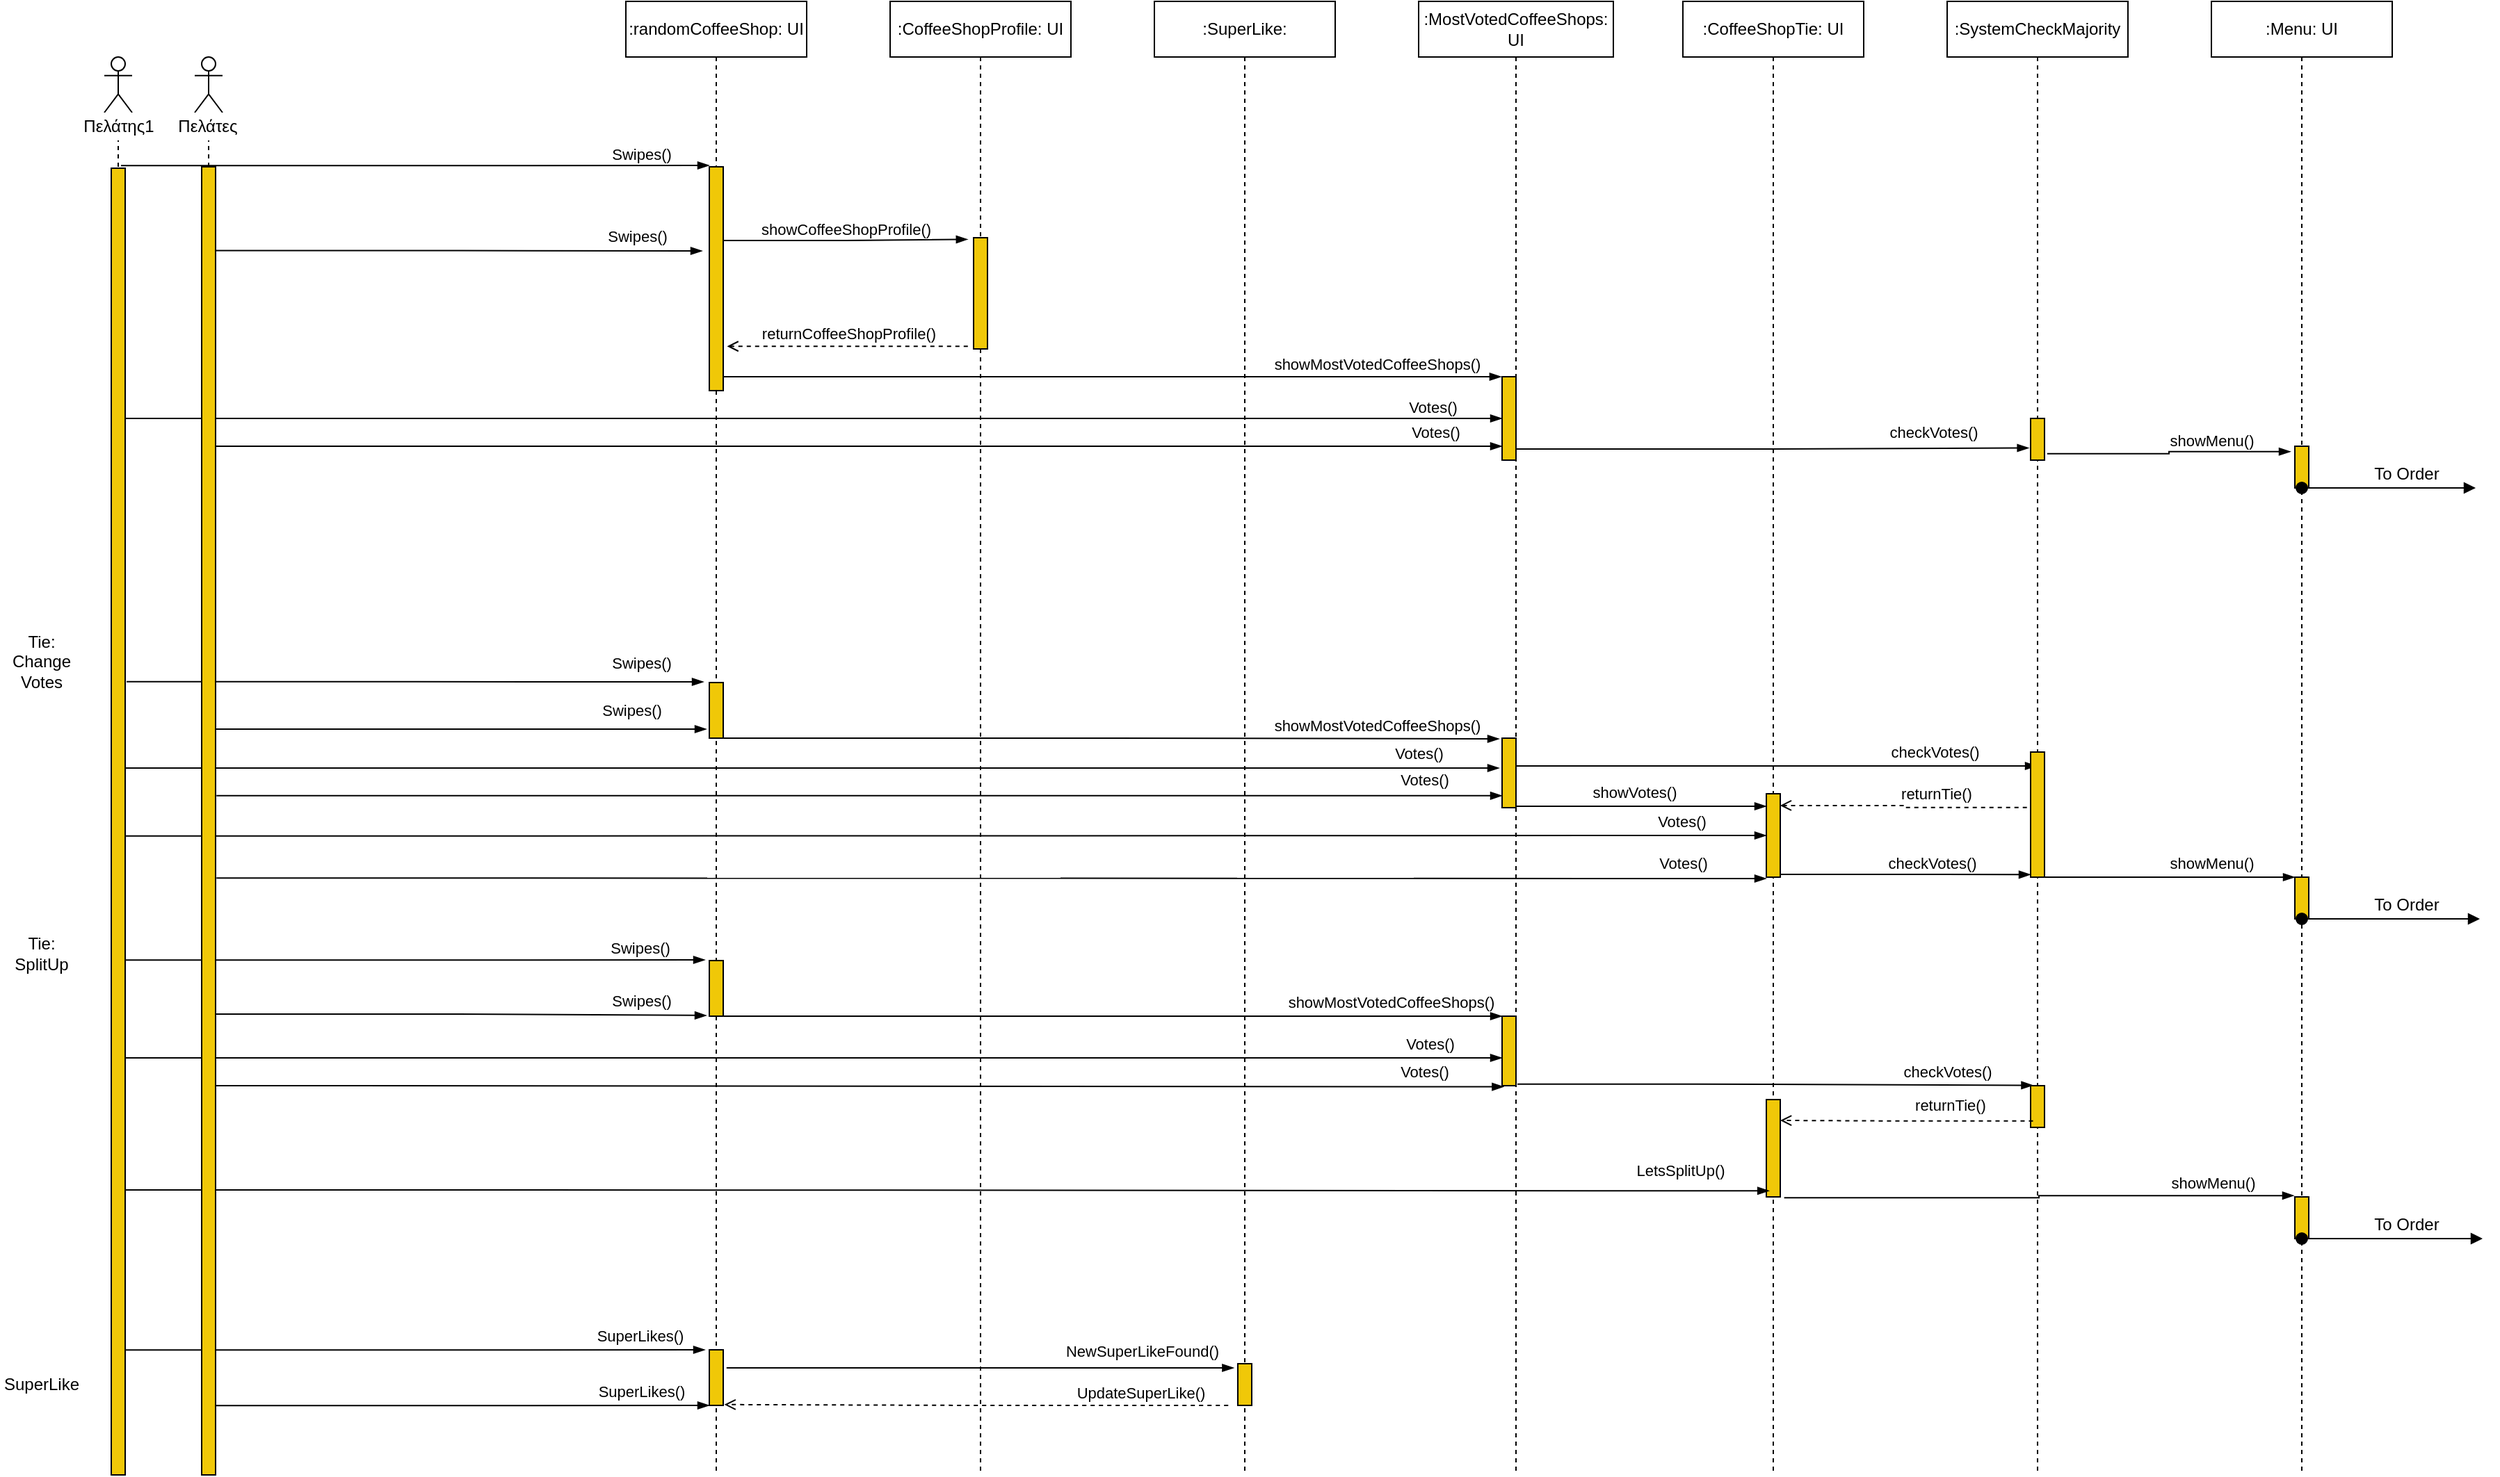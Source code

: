 <mxfile version="18.0.7" type="device"><diagram id="kgpKYQtTHZ0yAKxKKP6v" name="Page-1"><mxGraphModel dx="1730" dy="1003" grid="1" gridSize="10" guides="1" tooltips="1" connect="1" arrows="1" fold="1" page="1" pageScale="1" pageWidth="850" pageHeight="1100" math="0" shadow="0"><root><mxCell id="0"/><mxCell id="1" parent="0"/><mxCell id="6lnbLi-BZefnNeF9hboV-28" value="" style="edgeStyle=elbowEdgeStyle;fontSize=12;html=1;endArrow=blockThin;endFill=1;rounded=0;exitX=1;exitY=0.606;exitDx=0;exitDy=0;exitPerimeter=0;entryX=-0.3;entryY=-0.013;entryDx=0;entryDy=0;entryPerimeter=0;" parent="1" edge="1"><mxGeometry width="160" relative="1" as="geometry"><mxPoint x="110" y="990.16" as="sourcePoint"/><mxPoint x="527.0" y="990.0" as="targetPoint"/><Array as="points"/></mxGeometry></mxCell><mxCell id="6lnbLi-BZefnNeF9hboV-29" value="SuperLikes()" style="edgeLabel;html=1;align=center;verticalAlign=middle;resizable=0;points=[];" parent="6lnbLi-BZefnNeF9hboV-28" vertex="1" connectable="0"><mxGeometry relative="1" as="geometry"><mxPoint x="161" y="-10" as="offset"/></mxGeometry></mxCell><mxCell id="6lnbLi-BZefnNeF9hboV-7" value="" style="endArrow=blockThin;html=1;rounded=0;endFill=1;exitX=0.783;exitY=0.521;exitDx=0;exitDy=0;exitPerimeter=0;" parent="1" source="6lnbLi-BZefnNeF9hboV-1" target="zHAnFsclG3uKEAv8WOl_-53" edge="1"><mxGeometry width="50" height="50" relative="1" as="geometry"><mxPoint x="180" y="590" as="sourcePoint"/><mxPoint x="1080" y="590" as="targetPoint"/></mxGeometry></mxCell><mxCell id="zHAnFsclG3uKEAv8WOl_-54" value="" style="edgeStyle=elbowEdgeStyle;fontSize=12;html=1;endArrow=blockThin;endFill=1;rounded=0;exitX=1;exitY=0.459;exitDx=0;exitDy=0;exitPerimeter=0;entryX=-0.2;entryY=0.43;entryDx=0;entryDy=0;entryPerimeter=0;" parent="1" source="zHAnFsclG3uKEAv8WOl_-13" target="zHAnFsclG3uKEAv8WOl_-53" edge="1"><mxGeometry width="160" relative="1" as="geometry"><mxPoint x="350" y="570" as="sourcePoint"/><mxPoint x="1090" y="573" as="targetPoint"/><Array as="points"><mxPoint x="1070" y="570"/><mxPoint x="650" y="580"/><mxPoint x="670" y="570"/></Array></mxGeometry></mxCell><mxCell id="zHAnFsclG3uKEAv8WOl_-55" value="Votes()" style="edgeLabel;html=1;align=center;verticalAlign=middle;resizable=0;points=[];" parent="zHAnFsclG3uKEAv8WOl_-54" vertex="1" connectable="0"><mxGeometry relative="1" as="geometry"><mxPoint x="436" y="-11" as="offset"/></mxGeometry></mxCell><mxCell id="zHAnFsclG3uKEAv8WOl_-73" value="" style="edgeStyle=elbowEdgeStyle;fontSize=12;html=1;endArrow=blockThin;endFill=1;rounded=0;" parent="1" source="zHAnFsclG3uKEAv8WOl_-11" edge="1"><mxGeometry width="160" relative="1" as="geometry"><mxPoint x="120" y="780" as="sourcePoint"/><mxPoint x="1100" y="780" as="targetPoint"/><Array as="points"><mxPoint x="410" y="780"/><mxPoint x="430" y="770"/></Array></mxGeometry></mxCell><mxCell id="zHAnFsclG3uKEAv8WOl_-74" value="Votes()" style="edgeLabel;html=1;align=center;verticalAlign=middle;resizable=0;points=[];" parent="zHAnFsclG3uKEAv8WOl_-73" vertex="1" connectable="0"><mxGeometry relative="1" as="geometry"><mxPoint x="445" y="-10" as="offset"/></mxGeometry></mxCell><mxCell id="zHAnFsclG3uKEAv8WOl_-11" value="" style="shape=umlLifeline;participant=umlActor;perimeter=lifelinePerimeter;whiteSpace=wrap;html=1;container=1;collapsible=0;recursiveResize=0;verticalAlign=top;spacingTop=36;outlineConnect=0;strokeColor=default;shadow=0;fontFamily=Times New Roman;fillColor=none;" parent="1" vertex="1"><mxGeometry x="95" y="60" width="20" height="1000" as="geometry"/></mxCell><mxCell id="zHAnFsclG3uKEAv8WOl_-14" value=":randomCoffeeShop: UI" style="shape=umlLifeline;perimeter=lifelinePerimeter;whiteSpace=wrap;html=1;container=1;collapsible=0;recursiveResize=0;outlineConnect=0;strokeColor=default;fillColor=none;" parent="1" vertex="1"><mxGeometry x="470" y="20" width="130" height="1060" as="geometry"/></mxCell><mxCell id="zHAnFsclG3uKEAv8WOl_-15" value="" style="html=1;points=[];perimeter=orthogonalPerimeter;fillColor=#F0C808;" parent="zHAnFsclG3uKEAv8WOl_-14" vertex="1"><mxGeometry x="60" y="119" width="10" height="161" as="geometry"/></mxCell><mxCell id="zHAnFsclG3uKEAv8WOl_-17" value="" style="edgeStyle=elbowEdgeStyle;fontSize=12;html=1;endArrow=blockThin;endFill=1;rounded=0;exitX=0.7;exitY=-0.002;exitDx=0;exitDy=0;exitPerimeter=0;" parent="zHAnFsclG3uKEAv8WOl_-14" source="zHAnFsclG3uKEAv8WOl_-13" edge="1"><mxGeometry width="160" relative="1" as="geometry"><mxPoint x="-120" y="118" as="sourcePoint"/><mxPoint x="60" y="118" as="targetPoint"/><Array as="points"/></mxGeometry></mxCell><mxCell id="zHAnFsclG3uKEAv8WOl_-18" value="Swipes()" style="edgeLabel;html=1;align=center;verticalAlign=middle;resizable=0;points=[];" parent="zHAnFsclG3uKEAv8WOl_-17" vertex="1" connectable="0"><mxGeometry relative="1" as="geometry"><mxPoint x="162" y="-8" as="offset"/></mxGeometry></mxCell><mxCell id="zHAnFsclG3uKEAv8WOl_-22" value="" style="edgeStyle=elbowEdgeStyle;fontSize=12;html=1;endArrow=blockThin;endFill=1;rounded=0;entryX=-0.411;entryY=0.015;entryDx=0;entryDy=0;entryPerimeter=0;" parent="zHAnFsclG3uKEAv8WOl_-14" target="zHAnFsclG3uKEAv8WOl_-20" edge="1"><mxGeometry width="160" relative="1" as="geometry"><mxPoint x="70" y="172" as="sourcePoint"/><mxPoint x="210" y="170" as="targetPoint"/><Array as="points"/></mxGeometry></mxCell><mxCell id="zHAnFsclG3uKEAv8WOl_-23" value="showCoffeeShopProfile()" style="edgeLabel;html=1;align=center;verticalAlign=middle;resizable=0;points=[];" parent="zHAnFsclG3uKEAv8WOl_-22" vertex="1" connectable="0"><mxGeometry relative="1" as="geometry"><mxPoint y="-8" as="offset"/></mxGeometry></mxCell><mxCell id="zHAnFsclG3uKEAv8WOl_-46" value="" style="html=1;points=[];perimeter=orthogonalPerimeter;fillColor=#F0C808;" parent="zHAnFsclG3uKEAv8WOl_-14" vertex="1"><mxGeometry x="60" y="490" width="10" height="40" as="geometry"/></mxCell><mxCell id="zHAnFsclG3uKEAv8WOl_-69" value="" style="html=1;points=[];perimeter=orthogonalPerimeter;fillColor=#F0C808;" parent="zHAnFsclG3uKEAv8WOl_-14" vertex="1"><mxGeometry x="60" y="690" width="10" height="40" as="geometry"/></mxCell><mxCell id="6lnbLi-BZefnNeF9hboV-27" value="" style="html=1;points=[];perimeter=orthogonalPerimeter;fillColor=#F0C808;" parent="zHAnFsclG3uKEAv8WOl_-14" vertex="1"><mxGeometry x="60" y="970" width="10" height="40" as="geometry"/></mxCell><mxCell id="zHAnFsclG3uKEAv8WOl_-19" value=":CoffeeShopProfile: UI" style="shape=umlLifeline;perimeter=lifelinePerimeter;whiteSpace=wrap;html=1;container=1;collapsible=0;recursiveResize=0;outlineConnect=0;strokeColor=default;fillColor=none;" parent="1" vertex="1"><mxGeometry x="660" y="20" width="130" height="1060" as="geometry"/></mxCell><mxCell id="zHAnFsclG3uKEAv8WOl_-20" value="" style="html=1;points=[];perimeter=orthogonalPerimeter;fillColor=#F0C808;" parent="zHAnFsclG3uKEAv8WOl_-19" vertex="1"><mxGeometry x="60" y="170" width="10" height="80" as="geometry"/></mxCell><mxCell id="zHAnFsclG3uKEAv8WOl_-27" value=":MostVotedCoffeeShops:&lt;br&gt;UI" style="shape=umlLifeline;perimeter=lifelinePerimeter;whiteSpace=wrap;html=1;container=1;collapsible=0;recursiveResize=0;outlineConnect=0;strokeColor=default;fillColor=none;" parent="1" vertex="1"><mxGeometry x="1040" y="20" width="140" height="1060" as="geometry"/></mxCell><mxCell id="zHAnFsclG3uKEAv8WOl_-28" value="" style="html=1;points=[];perimeter=orthogonalPerimeter;fillColor=#F0C808;" parent="zHAnFsclG3uKEAv8WOl_-27" vertex="1"><mxGeometry x="60" y="270" width="10" height="60" as="geometry"/></mxCell><mxCell id="6lnbLi-BZefnNeF9hboV-18" value="" style="edgeStyle=elbowEdgeStyle;fontSize=12;html=1;endArrow=blockThin;endFill=1;rounded=0;exitX=1.1;exitY=0.91;exitDx=0;exitDy=0;exitPerimeter=0;entryX=0.173;entryY=-0.009;entryDx=0;entryDy=0;entryPerimeter=0;" parent="zHAnFsclG3uKEAv8WOl_-27" target="cwdI5FWRse1bZf9raufO-30" edge="1"><mxGeometry width="160" relative="1" as="geometry"><mxPoint x="71" y="778.88" as="sourcePoint"/><mxPoint x="270" y="779" as="targetPoint"/><Array as="points"><mxPoint x="200" y="748.38"/></Array></mxGeometry></mxCell><mxCell id="6lnbLi-BZefnNeF9hboV-19" value="checkVotes()" style="edgeLabel;html=1;align=center;verticalAlign=middle;resizable=0;points=[];" parent="6lnbLi-BZefnNeF9hboV-18" vertex="1" connectable="0"><mxGeometry relative="1" as="geometry"><mxPoint x="124" y="-10" as="offset"/></mxGeometry></mxCell><mxCell id="zHAnFsclG3uKEAv8WOl_-53" value="" style="html=1;points=[];perimeter=orthogonalPerimeter;fillColor=#F0C808;" parent="zHAnFsclG3uKEAv8WOl_-27" vertex="1"><mxGeometry x="60" y="530" width="10" height="50" as="geometry"/></mxCell><mxCell id="zHAnFsclG3uKEAv8WOl_-72" value="" style="html=1;points=[];perimeter=orthogonalPerimeter;fillColor=#F0C808;" parent="zHAnFsclG3uKEAv8WOl_-27" vertex="1"><mxGeometry x="60" y="730" width="10" height="50" as="geometry"/></mxCell><mxCell id="zHAnFsclG3uKEAv8WOl_-49" value="" style="edgeStyle=elbowEdgeStyle;fontSize=12;html=1;endArrow=blockThin;endFill=1;rounded=0;entryX=-0.056;entryY=0.149;entryDx=0;entryDy=0;entryPerimeter=0;" parent="zHAnFsclG3uKEAv8WOl_-27" edge="1"><mxGeometry width="160" relative="1" as="geometry"><mxPoint x="-500" y="270.06" as="sourcePoint"/><mxPoint x="59.44" y="270.0" as="targetPoint"/><Array as="points"/></mxGeometry></mxCell><mxCell id="zHAnFsclG3uKEAv8WOl_-50" value="showMostVotedCoffeeShops()" style="edgeLabel;html=1;align=center;verticalAlign=middle;resizable=0;points=[];" parent="zHAnFsclG3uKEAv8WOl_-49" vertex="1" connectable="0"><mxGeometry relative="1" as="geometry"><mxPoint x="190" y="-9" as="offset"/></mxGeometry></mxCell><mxCell id="cwdI5FWRse1bZf9raufO-21" value="" style="edgeStyle=elbowEdgeStyle;fontSize=12;html=1;endArrow=blockThin;endFill=1;rounded=0;" edge="1" parent="zHAnFsclG3uKEAv8WOl_-27" target="cwdI5FWRse1bZf9raufO-1"><mxGeometry width="160" relative="1" as="geometry"><mxPoint x="70" y="550" as="sourcePoint"/><mxPoint x="190" y="540" as="targetPoint"/><Array as="points"><mxPoint x="110" y="550"/></Array></mxGeometry></mxCell><mxCell id="cwdI5FWRse1bZf9raufO-22" value="checkVotes()" style="edgeLabel;html=1;align=center;verticalAlign=middle;resizable=0;points=[];" vertex="1" connectable="0" parent="cwdI5FWRse1bZf9raufO-21"><mxGeometry relative="1" as="geometry"><mxPoint x="113" y="-10" as="offset"/></mxGeometry></mxCell><mxCell id="zHAnFsclG3uKEAv8WOl_-30" value="" style="edgeStyle=elbowEdgeStyle;fontSize=12;html=1;endArrow=blockThin;endFill=1;rounded=0;entryX=0;entryY=0.5;entryDx=0;entryDy=0;entryPerimeter=0;" parent="1" target="zHAnFsclG3uKEAv8WOl_-28" edge="1"><mxGeometry width="160" relative="1" as="geometry"><mxPoint x="110" y="320" as="sourcePoint"/><mxPoint x="600" y="320" as="targetPoint"/><Array as="points"><mxPoint x="410" y="330"/><mxPoint x="430" y="320"/></Array></mxGeometry></mxCell><mxCell id="zHAnFsclG3uKEAv8WOl_-31" value="Votes()" style="edgeLabel;html=1;align=center;verticalAlign=middle;resizable=0;points=[];" parent="zHAnFsclG3uKEAv8WOl_-30" vertex="1" connectable="0"><mxGeometry relative="1" as="geometry"><mxPoint x="445" y="-8" as="offset"/></mxGeometry></mxCell><mxCell id="zHAnFsclG3uKEAv8WOl_-36" value="" style="edgeStyle=elbowEdgeStyle;fontSize=12;html=1;endArrow=blockThin;endFill=1;rounded=0;entryX=-0.118;entryY=0.708;entryDx=0;entryDy=0;entryPerimeter=0;" parent="1" target="cwdI5FWRse1bZf9raufO-15" edge="1"><mxGeometry width="160" relative="1" as="geometry"><mxPoint x="1110" y="342" as="sourcePoint"/><mxPoint x="1460" y="340" as="targetPoint"/><Array as="points"/></mxGeometry></mxCell><mxCell id="zHAnFsclG3uKEAv8WOl_-37" value="checkVotes()" style="edgeLabel;html=1;align=center;verticalAlign=middle;resizable=0;points=[];" parent="zHAnFsclG3uKEAv8WOl_-36" vertex="1" connectable="0"><mxGeometry relative="1" as="geometry"><mxPoint x="115" y="-12" as="offset"/></mxGeometry></mxCell><mxCell id="zHAnFsclG3uKEAv8WOl_-38" value=":Menu: UI" style="shape=umlLifeline;perimeter=lifelinePerimeter;whiteSpace=wrap;html=1;container=1;collapsible=0;recursiveResize=0;outlineConnect=0;strokeColor=default;fillColor=none;" parent="1" vertex="1"><mxGeometry x="1610" y="20" width="130" height="1060" as="geometry"/></mxCell><mxCell id="zHAnFsclG3uKEAv8WOl_-39" value="" style="html=1;points=[];perimeter=orthogonalPerimeter;fillColor=#F0C808;" parent="zHAnFsclG3uKEAv8WOl_-38" vertex="1"><mxGeometry x="60" y="320" width="10" height="30" as="geometry"/></mxCell><mxCell id="zHAnFsclG3uKEAv8WOl_-41" value="" style="html=1;verticalAlign=bottom;startArrow=oval;startFill=1;endArrow=block;startSize=8;rounded=0;shadow=0;labelBorderColor=none;sketch=0;fontFamily=Times New Roman;fontColor=default;" parent="zHAnFsclG3uKEAv8WOl_-38" edge="1"><mxGeometry width="60" relative="1" as="geometry"><mxPoint x="65" y="350" as="sourcePoint"/><mxPoint x="190" y="350" as="targetPoint"/><Array as="points"><mxPoint x="161" y="350"/></Array></mxGeometry></mxCell><mxCell id="zHAnFsclG3uKEAv8WOl_-80" value="" style="html=1;points=[];perimeter=orthogonalPerimeter;fillColor=#F0C808;" parent="zHAnFsclG3uKEAv8WOl_-38" vertex="1"><mxGeometry x="60" y="860" width="10" height="30" as="geometry"/></mxCell><mxCell id="zHAnFsclG3uKEAv8WOl_-81" value="" style="html=1;verticalAlign=bottom;startArrow=oval;startFill=1;endArrow=block;startSize=8;rounded=0;shadow=0;labelBorderColor=none;sketch=0;fontFamily=Times New Roman;fontColor=default;" parent="zHAnFsclG3uKEAv8WOl_-38" edge="1"><mxGeometry width="60" relative="1" as="geometry"><mxPoint x="65" y="890.0" as="sourcePoint"/><mxPoint x="195.0" y="890.0" as="targetPoint"/><Array as="points"><mxPoint x="171" y="890"/></Array></mxGeometry></mxCell><mxCell id="zHAnFsclG3uKEAv8WOl_-63" value="" style="html=1;points=[];perimeter=orthogonalPerimeter;fillColor=#F0C808;" parent="zHAnFsclG3uKEAv8WOl_-38" vertex="1"><mxGeometry x="60" y="630" width="10" height="30" as="geometry"/></mxCell><mxCell id="zHAnFsclG3uKEAv8WOl_-64" value="" style="html=1;verticalAlign=bottom;startArrow=oval;startFill=1;endArrow=block;startSize=8;rounded=0;shadow=0;labelBorderColor=none;sketch=0;fontFamily=Times New Roman;fontColor=default;" parent="zHAnFsclG3uKEAv8WOl_-38" edge="1"><mxGeometry width="60" relative="1" as="geometry"><mxPoint x="65" y="660" as="sourcePoint"/><mxPoint x="193" y="660" as="targetPoint"/><Array as="points"><mxPoint x="171" y="660"/></Array></mxGeometry></mxCell><mxCell id="zHAnFsclG3uKEAv8WOl_-61" value="" style="edgeStyle=elbowEdgeStyle;fontSize=12;html=1;endArrow=blockThin;endFill=1;rounded=0;" parent="zHAnFsclG3uKEAv8WOl_-38" edge="1"><mxGeometry width="160" relative="1" as="geometry"><mxPoint x="-125" y="630" as="sourcePoint"/><mxPoint x="60" y="630" as="targetPoint"/><Array as="points"><mxPoint x="-20" y="640"/></Array></mxGeometry></mxCell><mxCell id="zHAnFsclG3uKEAv8WOl_-62" value="showMenu()" style="edgeLabel;html=1;align=center;verticalAlign=middle;resizable=0;points=[];" parent="zHAnFsclG3uKEAv8WOl_-61" vertex="1" connectable="0"><mxGeometry relative="1" as="geometry"><mxPoint x="32" y="-10" as="offset"/></mxGeometry></mxCell><mxCell id="zHAnFsclG3uKEAv8WOl_-42" value="To Order" style="text;html=1;align=center;verticalAlign=middle;resizable=0;points=[];autosize=1;strokeColor=none;fillColor=none;fontColor=none;" parent="1" vertex="1"><mxGeometry x="1720" y="350" width="60" height="20" as="geometry"/></mxCell><mxCell id="zHAnFsclG3uKEAv8WOl_-44" value="" style="edgeStyle=elbowEdgeStyle;fontSize=12;html=1;endArrow=blockThin;endFill=1;rounded=0;exitX=1.1;exitY=0.393;exitDx=0;exitDy=0;exitPerimeter=0;entryX=-0.4;entryY=-0.013;entryDx=0;entryDy=0;entryPerimeter=0;" parent="1" source="zHAnFsclG3uKEAv8WOl_-13" target="zHAnFsclG3uKEAv8WOl_-46" edge="1"><mxGeometry width="160" relative="1" as="geometry"><mxPoint x="160" y="510" as="sourcePoint"/><mxPoint x="291" y="510" as="targetPoint"/><Array as="points"/></mxGeometry></mxCell><mxCell id="zHAnFsclG3uKEAv8WOl_-45" value="Swipes()" style="edgeLabel;html=1;align=center;verticalAlign=middle;resizable=0;points=[];" parent="zHAnFsclG3uKEAv8WOl_-44" vertex="1" connectable="0"><mxGeometry relative="1" as="geometry"><mxPoint x="162" y="-14" as="offset"/></mxGeometry></mxCell><mxCell id="zHAnFsclG3uKEAv8WOl_-47" value="Tie: Change Votes" style="text;html=1;strokeColor=none;fillColor=none;align=center;verticalAlign=middle;whiteSpace=wrap;rounded=0;" parent="1" vertex="1"><mxGeometry x="20" y="480" width="60" height="30" as="geometry"/></mxCell><mxCell id="zHAnFsclG3uKEAv8WOl_-25" value="" style="edgeStyle=elbowEdgeStyle;fontSize=12;html=1;endArrow=open;endFill=0;rounded=0;dashed=1;exitX=-0.411;exitY=0.976;exitDx=0;exitDy=0;exitPerimeter=0;entryX=1.278;entryY=0.802;entryDx=0;entryDy=0;entryPerimeter=0;" parent="1" source="zHAnFsclG3uKEAv8WOl_-20" target="zHAnFsclG3uKEAv8WOl_-15" edge="1"><mxGeometry width="160" relative="1" as="geometry"><mxPoint x="440" y="269" as="sourcePoint"/><mxPoint x="310" y="269" as="targetPoint"/><Array as="points"/></mxGeometry></mxCell><mxCell id="zHAnFsclG3uKEAv8WOl_-26" value="returnCoffeeShopProfile()" style="edgeLabel;html=1;align=center;verticalAlign=middle;resizable=0;points=[];" parent="zHAnFsclG3uKEAv8WOl_-25" vertex="1" connectable="0"><mxGeometry relative="1" as="geometry"><mxPoint y="-9" as="offset"/></mxGeometry></mxCell><mxCell id="zHAnFsclG3uKEAv8WOl_-51" value="" style="edgeStyle=elbowEdgeStyle;fontSize=12;html=1;endArrow=blockThin;endFill=1;rounded=0;entryX=-0.2;entryY=0.01;entryDx=0;entryDy=0;entryPerimeter=0;" parent="1" target="zHAnFsclG3uKEAv8WOl_-53" edge="1"><mxGeometry width="160" relative="1" as="geometry"><mxPoint x="540" y="550" as="sourcePoint"/><mxPoint x="1080" y="550" as="targetPoint"/><Array as="points"/></mxGeometry></mxCell><mxCell id="zHAnFsclG3uKEAv8WOl_-52" value="showMostVotedCoffeeShops()" style="edgeLabel;html=1;align=center;verticalAlign=middle;resizable=0;points=[];" parent="zHAnFsclG3uKEAv8WOl_-51" vertex="1" connectable="0"><mxGeometry relative="1" as="geometry"><mxPoint x="191" y="-10" as="offset"/></mxGeometry></mxCell><mxCell id="zHAnFsclG3uKEAv8WOl_-56" value=":CoffeeShopTie: UI" style="shape=umlLifeline;perimeter=lifelinePerimeter;whiteSpace=wrap;html=1;container=1;collapsible=0;recursiveResize=0;outlineConnect=0;strokeColor=default;fillColor=none;" parent="1" vertex="1"><mxGeometry x="1230" y="20" width="130" height="1060" as="geometry"/></mxCell><mxCell id="zHAnFsclG3uKEAv8WOl_-58" value="" style="html=1;points=[];perimeter=orthogonalPerimeter;fillColor=#F0C808;" parent="zHAnFsclG3uKEAv8WOl_-56" vertex="1"><mxGeometry x="60" y="570" width="10" height="60" as="geometry"/></mxCell><mxCell id="zHAnFsclG3uKEAv8WOl_-77" value="" style="html=1;points=[];perimeter=orthogonalPerimeter;fillColor=#F0C808;" parent="zHAnFsclG3uKEAv8WOl_-56" vertex="1"><mxGeometry x="60" y="790" width="10" height="70" as="geometry"/></mxCell><mxCell id="zHAnFsclG3uKEAv8WOl_-59" value="" style="edgeStyle=elbowEdgeStyle;fontSize=12;html=1;endArrow=blockThin;endFill=1;rounded=0;exitX=1;exitY=0.511;exitDx=0;exitDy=0;exitPerimeter=0;" parent="1" source="zHAnFsclG3uKEAv8WOl_-13" edge="1"><mxGeometry width="160" relative="1" as="geometry"><mxPoint x="120" y="620" as="sourcePoint"/><mxPoint x="1290" y="620" as="targetPoint"/><Array as="points"><mxPoint x="410" y="630"/><mxPoint x="430" y="620"/></Array></mxGeometry></mxCell><mxCell id="zHAnFsclG3uKEAv8WOl_-60" value="Votes()" style="edgeLabel;html=1;align=center;verticalAlign=middle;resizable=0;points=[];" parent="zHAnFsclG3uKEAv8WOl_-59" vertex="1" connectable="0"><mxGeometry relative="1" as="geometry"><mxPoint x="529" y="-10" as="offset"/></mxGeometry></mxCell><mxCell id="zHAnFsclG3uKEAv8WOl_-65" value="To Order" style="text;html=1;align=center;verticalAlign=middle;resizable=0;points=[];autosize=1;strokeColor=none;fillColor=none;fontColor=none;" parent="1" vertex="1"><mxGeometry x="1720" y="660" width="60" height="20" as="geometry"/></mxCell><mxCell id="zHAnFsclG3uKEAv8WOl_-66" value="Tie: SplitUp" style="text;html=1;strokeColor=none;fillColor=none;align=center;verticalAlign=middle;whiteSpace=wrap;rounded=0;" parent="1" vertex="1"><mxGeometry x="20" y="690" width="60" height="30" as="geometry"/></mxCell><mxCell id="zHAnFsclG3uKEAv8WOl_-67" value="" style="edgeStyle=elbowEdgeStyle;fontSize=12;html=1;endArrow=blockThin;endFill=1;rounded=0;exitX=1;exitY=0.606;exitDx=0;exitDy=0;exitPerimeter=0;entryX=-0.3;entryY=-0.013;entryDx=0;entryDy=0;entryPerimeter=0;" parent="1" source="zHAnFsclG3uKEAv8WOl_-13" target="zHAnFsclG3uKEAv8WOl_-69" edge="1"><mxGeometry width="160" relative="1" as="geometry"><mxPoint x="160" y="710" as="sourcePoint"/><mxPoint x="291.0" y="710" as="targetPoint"/><Array as="points"/></mxGeometry></mxCell><mxCell id="zHAnFsclG3uKEAv8WOl_-68" value="Swipes()" style="edgeLabel;html=1;align=center;verticalAlign=middle;resizable=0;points=[];" parent="zHAnFsclG3uKEAv8WOl_-67" vertex="1" connectable="0"><mxGeometry relative="1" as="geometry"><mxPoint x="161" y="-9" as="offset"/></mxGeometry></mxCell><mxCell id="zHAnFsclG3uKEAv8WOl_-70" value="" style="edgeStyle=elbowEdgeStyle;fontSize=12;html=1;endArrow=blockThin;endFill=1;rounded=0;entryX=0;entryY=0;entryDx=0;entryDy=0;entryPerimeter=0;" parent="1" target="zHAnFsclG3uKEAv8WOl_-72" edge="1"><mxGeometry width="160" relative="1" as="geometry"><mxPoint x="540" y="750" as="sourcePoint"/><mxPoint x="613.83" y="750.46" as="targetPoint"/><Array as="points"/></mxGeometry></mxCell><mxCell id="zHAnFsclG3uKEAv8WOl_-71" value="showMostVotedCoffeeShops()" style="edgeLabel;html=1;align=center;verticalAlign=middle;resizable=0;points=[];" parent="zHAnFsclG3uKEAv8WOl_-70" vertex="1" connectable="0"><mxGeometry relative="1" as="geometry"><mxPoint x="200" y="-10" as="offset"/></mxGeometry></mxCell><mxCell id="zHAnFsclG3uKEAv8WOl_-82" value="To Order" style="text;html=1;align=center;verticalAlign=middle;resizable=0;points=[];autosize=1;strokeColor=none;fillColor=none;fontColor=none;" parent="1" vertex="1"><mxGeometry x="1720" y="890" width="60" height="20" as="geometry"/></mxCell><mxCell id="zHAnFsclG3uKEAv8WOl_-84" value="" style="edgeStyle=elbowEdgeStyle;fontSize=12;html=1;endArrow=blockThin;endFill=1;rounded=0;entryX=-0.053;entryY=-0.031;entryDx=0;entryDy=0;entryPerimeter=0;exitX=1.282;exitY=1.009;exitDx=0;exitDy=0;exitPerimeter=0;" parent="1" edge="1" target="zHAnFsclG3uKEAv8WOl_-80" source="zHAnFsclG3uKEAv8WOl_-77"><mxGeometry width="160" relative="1" as="geometry"><mxPoint x="1550" y="879" as="sourcePoint"/><mxPoint x="1480" y="880" as="targetPoint"/><Array as="points"/></mxGeometry></mxCell><mxCell id="zHAnFsclG3uKEAv8WOl_-85" value="showMenu()" style="edgeLabel;html=1;align=center;verticalAlign=middle;resizable=0;points=[];" parent="zHAnFsclG3uKEAv8WOl_-84" vertex="1" connectable="0"><mxGeometry relative="1" as="geometry"><mxPoint x="125" y="-10" as="offset"/></mxGeometry></mxCell><mxCell id="zHAnFsclG3uKEAv8WOl_-13" value="" style="html=1;points=[];perimeter=orthogonalPerimeter;fillColor=#F0C808;" parent="1" vertex="1"><mxGeometry x="100" y="140" width="10" height="940" as="geometry"/></mxCell><mxCell id="6lnbLi-BZefnNeF9hboV-3" value="" style="edgeStyle=elbowEdgeStyle;fontSize=12;html=1;endArrow=blockThin;endFill=1;rounded=0;entryX=-0.5;entryY=0.376;entryDx=0;entryDy=0;entryPerimeter=0;exitX=0.9;exitY=0.064;exitDx=0;exitDy=0;exitPerimeter=0;" parent="1" target="zHAnFsclG3uKEAv8WOl_-15" edge="1" source="6lnbLi-BZefnNeF9hboV-2"><mxGeometry width="160" relative="1" as="geometry"><mxPoint x="180" y="200" as="sourcePoint"/><mxPoint x="290" y="200" as="targetPoint"/><Array as="points"/></mxGeometry></mxCell><mxCell id="6lnbLi-BZefnNeF9hboV-4" value="Swipes()" style="edgeLabel;html=1;align=center;verticalAlign=middle;resizable=0;points=[];" parent="6lnbLi-BZefnNeF9hboV-3" vertex="1" connectable="0"><mxGeometry relative="1" as="geometry"><mxPoint x="128" y="-10" as="offset"/></mxGeometry></mxCell><mxCell id="6lnbLi-BZefnNeF9hboV-5" value="" style="endArrow=blockThin;html=1;rounded=0;endFill=1;" parent="1" edge="1" source="6lnbLi-BZefnNeF9hboV-2"><mxGeometry width="50" height="50" relative="1" as="geometry"><mxPoint x="180" y="340" as="sourcePoint"/><mxPoint x="1100" y="340" as="targetPoint"/></mxGeometry></mxCell><mxCell id="6lnbLi-BZefnNeF9hboV-6" value="Votes()" style="edgeLabel;html=1;align=center;verticalAlign=middle;resizable=0;points=[];" parent="1" vertex="1" connectable="0"><mxGeometry x="1050" y="410" as="geometry"><mxPoint x="2" y="-80" as="offset"/></mxGeometry></mxCell><mxCell id="6lnbLi-BZefnNeF9hboV-9" value="" style="endArrow=blockThin;html=1;rounded=0;endFill=1;exitX=0.783;exitY=0.579;exitDx=0;exitDy=0;exitPerimeter=0;" parent="1" source="6lnbLi-BZefnNeF9hboV-1" edge="1"><mxGeometry width="50" height="50" relative="1" as="geometry"><mxPoint x="200" y="651" as="sourcePoint"/><mxPoint x="1290" y="651" as="targetPoint"/></mxGeometry></mxCell><mxCell id="6lnbLi-BZefnNeF9hboV-10" value="Votes()" style="edgeLabel;html=1;align=center;verticalAlign=middle;resizable=0;points=[];" parent="1" vertex="1" connectable="0"><mxGeometry x="1230" y="640" as="geometry"/></mxCell><mxCell id="6lnbLi-BZefnNeF9hboV-12" value="" style="edgeStyle=elbowEdgeStyle;fontSize=12;html=1;endArrow=blockThin;endFill=1;rounded=0;entryX=-0.2;entryY=0.837;entryDx=0;entryDy=0;entryPerimeter=0;exitX=0.36;exitY=0.474;exitDx=0;exitDy=0;exitPerimeter=0;" parent="1" source="6lnbLi-BZefnNeF9hboV-1" target="zHAnFsclG3uKEAv8WOl_-46" edge="1"><mxGeometry width="160" relative="1" as="geometry"><mxPoint x="180" y="543.75" as="sourcePoint"/><mxPoint x="290" y="543.75" as="targetPoint"/><Array as="points"/></mxGeometry></mxCell><mxCell id="6lnbLi-BZefnNeF9hboV-13" value="Swipes()" style="edgeLabel;html=1;align=center;verticalAlign=middle;resizable=0;points=[];" parent="6lnbLi-BZefnNeF9hboV-12" vertex="1" connectable="0"><mxGeometry relative="1" as="geometry"><mxPoint x="126" y="-14" as="offset"/></mxGeometry></mxCell><mxCell id="6lnbLi-BZefnNeF9hboV-14" value="" style="edgeStyle=elbowEdgeStyle;fontSize=12;html=1;endArrow=blockThin;endFill=1;rounded=0;entryX=-0.2;entryY=0.987;entryDx=0;entryDy=0;entryPerimeter=0;exitX=0.583;exitY=0.675;exitDx=0;exitDy=0;exitPerimeter=0;" parent="1" source="6lnbLi-BZefnNeF9hboV-1" target="zHAnFsclG3uKEAv8WOl_-69" edge="1"><mxGeometry width="160" relative="1" as="geometry"><mxPoint x="190" y="749" as="sourcePoint"/><mxPoint x="290" y="748.75" as="targetPoint"/><Array as="points"/></mxGeometry></mxCell><mxCell id="6lnbLi-BZefnNeF9hboV-15" value="Swipes()" style="edgeLabel;html=1;align=center;verticalAlign=middle;resizable=0;points=[];" parent="6lnbLi-BZefnNeF9hboV-14" vertex="1" connectable="0"><mxGeometry relative="1" as="geometry"><mxPoint x="131" y="-10" as="offset"/></mxGeometry></mxCell><mxCell id="6lnbLi-BZefnNeF9hboV-16" value="" style="edgeStyle=elbowEdgeStyle;fontSize=12;html=1;endArrow=blockThin;endFill=1;rounded=0;" parent="1" edge="1"><mxGeometry width="160" relative="1" as="geometry"><mxPoint x="1110" y="599" as="sourcePoint"/><mxPoint x="1290" y="599" as="targetPoint"/><Array as="points"><mxPoint x="1130" y="586"/><mxPoint x="750" y="560"/></Array></mxGeometry></mxCell><mxCell id="6lnbLi-BZefnNeF9hboV-17" value="showVotes()" style="edgeLabel;html=1;align=center;verticalAlign=middle;resizable=0;points=[];" parent="6lnbLi-BZefnNeF9hboV-16" vertex="1" connectable="0"><mxGeometry relative="1" as="geometry"><mxPoint x="-5" y="-10" as="offset"/></mxGeometry></mxCell><mxCell id="zHAnFsclG3uKEAv8WOl_-75" value="" style="edgeStyle=elbowEdgeStyle;fontSize=12;html=1;endArrow=blockThin;endFill=1;rounded=0;entryX=0.209;entryY=0.938;entryDx=0;entryDy=0;entryPerimeter=0;" parent="1" target="zHAnFsclG3uKEAv8WOl_-77" edge="1"><mxGeometry width="160" relative="1" as="geometry"><mxPoint x="110" y="875" as="sourcePoint"/><mxPoint x="770" y="850.0" as="targetPoint"/><Array as="points"><mxPoint x="412" y="860"/><mxPoint x="432" y="850"/></Array></mxGeometry></mxCell><mxCell id="zHAnFsclG3uKEAv8WOl_-76" value="LetsSplitUp()" style="edgeLabel;html=1;align=center;verticalAlign=middle;resizable=0;points=[];" parent="zHAnFsclG3uKEAv8WOl_-75" vertex="1" connectable="0"><mxGeometry relative="1" as="geometry"><mxPoint x="527" y="-15" as="offset"/></mxGeometry></mxCell><mxCell id="6lnbLi-BZefnNeF9hboV-22" value="" style="edgeStyle=elbowEdgeStyle;fontSize=12;html=1;endArrow=blockThin;endFill=1;rounded=0;entryX=0.118;entryY=1.016;entryDx=0;entryDy=0;entryPerimeter=0;" parent="1" source="6lnbLi-BZefnNeF9hboV-1" target="zHAnFsclG3uKEAv8WOl_-72" edge="1"><mxGeometry width="160" relative="1" as="geometry"><mxPoint x="190" y="801" as="sourcePoint"/><mxPoint x="600" y="800" as="targetPoint"/><Array as="points"><mxPoint x="250" y="800"/><mxPoint x="350" y="798"/><mxPoint x="509.24" y="809.26"/><mxPoint x="529.24" y="799.26"/></Array></mxGeometry></mxCell><mxCell id="6lnbLi-BZefnNeF9hboV-23" value="Votes()" style="edgeLabel;html=1;align=center;verticalAlign=middle;resizable=0;points=[];" parent="6lnbLi-BZefnNeF9hboV-22" vertex="1" connectable="0"><mxGeometry relative="1" as="geometry"><mxPoint x="409" y="-11" as="offset"/></mxGeometry></mxCell><mxCell id="6lnbLi-BZefnNeF9hboV-1" value="" style="shape=umlLifeline;participant=umlActor;perimeter=lifelinePerimeter;whiteSpace=wrap;html=1;container=1;collapsible=0;recursiveResize=0;verticalAlign=top;spacingTop=36;outlineConnect=0;strokeColor=default;shadow=0;fontFamily=Times New Roman;fillColor=none;" parent="1" vertex="1"><mxGeometry x="160" y="60" width="20" height="1020" as="geometry"/></mxCell><mxCell id="6lnbLi-BZefnNeF9hboV-2" value="" style="html=1;points=[];perimeter=orthogonalPerimeter;fillColor=#F0C808;gradientColor=none;" parent="6lnbLi-BZefnNeF9hboV-1" vertex="1"><mxGeometry x="5" y="79" width="10" height="941" as="geometry"/></mxCell><mxCell id="6lnbLi-BZefnNeF9hboV-8" value="Votes()" style="edgeLabel;html=1;align=center;verticalAlign=middle;resizable=0;points=[];" parent="1" vertex="1" connectable="0"><mxGeometry x="1000" y="631" as="geometry"><mxPoint x="44" y="-51" as="offset"/></mxGeometry></mxCell><mxCell id="6lnbLi-BZefnNeF9hboV-24" value=":SuperLike:" style="shape=umlLifeline;perimeter=lifelinePerimeter;whiteSpace=wrap;html=1;container=1;collapsible=0;recursiveResize=0;outlineConnect=0;strokeColor=default;fillColor=none;" parent="1" vertex="1"><mxGeometry x="850" y="20" width="130" height="1060" as="geometry"/></mxCell><mxCell id="6lnbLi-BZefnNeF9hboV-25" value="" style="html=1;points=[];perimeter=orthogonalPerimeter;fillColor=#F0C808;" parent="6lnbLi-BZefnNeF9hboV-24" vertex="1"><mxGeometry x="60" y="980" width="10" height="30" as="geometry"/></mxCell><mxCell id="6lnbLi-BZefnNeF9hboV-26" value="SuperLike" style="text;html=1;strokeColor=none;fillColor=none;align=center;verticalAlign=middle;whiteSpace=wrap;rounded=0;" parent="1" vertex="1"><mxGeometry x="20" y="1000" width="60" height="30" as="geometry"/></mxCell><mxCell id="6lnbLi-BZefnNeF9hboV-30" value="" style="edgeStyle=elbowEdgeStyle;fontSize=12;html=1;endArrow=blockThin;endFill=1;rounded=0;exitX=1.02;exitY=0.947;exitDx=0;exitDy=0;exitPerimeter=0;" parent="1" source="6lnbLi-BZefnNeF9hboV-2" edge="1"><mxGeometry width="160" relative="1" as="geometry"><mxPoint x="180" y="1031" as="sourcePoint"/><mxPoint x="530" y="1030" as="targetPoint"/><Array as="points"/></mxGeometry></mxCell><mxCell id="6lnbLi-BZefnNeF9hboV-31" value="SuperLikes()" style="edgeLabel;html=1;align=center;verticalAlign=middle;resizable=0;points=[];" parent="6lnbLi-BZefnNeF9hboV-30" vertex="1" connectable="0"><mxGeometry relative="1" as="geometry"><mxPoint x="128" y="-10" as="offset"/></mxGeometry></mxCell><mxCell id="6lnbLi-BZefnNeF9hboV-32" value="" style="edgeStyle=elbowEdgeStyle;fontSize=12;html=1;endArrow=blockThin;endFill=1;rounded=0;exitX=1.24;exitY=0.325;exitDx=0;exitDy=0;exitPerimeter=0;entryX=-0.28;entryY=0.1;entryDx=0;entryDy=0;entryPerimeter=0;" parent="1" source="6lnbLi-BZefnNeF9hboV-27" target="6lnbLi-BZefnNeF9hboV-25" edge="1"><mxGeometry width="160" relative="1" as="geometry"><mxPoint x="540" y="1000.13" as="sourcePoint"/><mxPoint x="894.8" y="1000.003" as="targetPoint"/><Array as="points"/></mxGeometry></mxCell><mxCell id="6lnbLi-BZefnNeF9hboV-33" value="NewSuperLikeFound()" style="edgeLabel;html=1;align=center;verticalAlign=middle;resizable=0;points=[];" parent="6lnbLi-BZefnNeF9hboV-32" vertex="1" connectable="0"><mxGeometry relative="1" as="geometry"><mxPoint x="116" y="-12" as="offset"/></mxGeometry></mxCell><mxCell id="6lnbLi-BZefnNeF9hboV-34" value="" style="edgeStyle=elbowEdgeStyle;fontSize=12;html=1;endArrow=open;endFill=0;rounded=0;dashed=1;exitX=-0.411;exitY=0.976;exitDx=0;exitDy=0;exitPerimeter=0;entryX=1.08;entryY=0.985;entryDx=0;entryDy=0;entryPerimeter=0;" parent="1" target="6lnbLi-BZefnNeF9hboV-27" edge="1"><mxGeometry width="160" relative="1" as="geometry"><mxPoint x="903.11" y="1030" as="sourcePoint"/><mxPoint x="730" y="1030.042" as="targetPoint"/><Array as="points"/></mxGeometry></mxCell><mxCell id="6lnbLi-BZefnNeF9hboV-35" value="UpdateSuperLike()" style="edgeLabel;html=1;align=center;verticalAlign=middle;resizable=0;points=[];" parent="6lnbLi-BZefnNeF9hboV-34" vertex="1" connectable="0"><mxGeometry relative="1" as="geometry"><mxPoint x="118" y="-9" as="offset"/></mxGeometry></mxCell><mxCell id="6lnbLi-BZefnNeF9hboV-36" value="Πελάτης1" style="text;html=1;align=center;verticalAlign=middle;resizable=0;points=[];autosize=1;fillColor=default;" parent="1" vertex="1"><mxGeometry x="70" y="100" width="70" height="20" as="geometry"/></mxCell><mxCell id="6lnbLi-BZefnNeF9hboV-37" value="Πελάτες" style="text;html=1;align=center;verticalAlign=middle;resizable=0;points=[];autosize=1;fillColor=default;" parent="1" vertex="1"><mxGeometry x="139" y="100" width="60" height="20" as="geometry"/></mxCell><mxCell id="cwdI5FWRse1bZf9raufO-1" value=":SystemCheckMajority" style="shape=umlLifeline;perimeter=lifelinePerimeter;whiteSpace=wrap;html=1;container=1;collapsible=0;recursiveResize=0;outlineConnect=0;strokeColor=default;fillColor=none;" vertex="1" parent="1"><mxGeometry x="1420" y="20" width="130" height="1060" as="geometry"/></mxCell><mxCell id="cwdI5FWRse1bZf9raufO-15" value="" style="html=1;points=[];perimeter=orthogonalPerimeter;fillColor=#F0C808;" vertex="1" parent="cwdI5FWRse1bZf9raufO-1"><mxGeometry x="60" y="300" width="10" height="30" as="geometry"/></mxCell><mxCell id="cwdI5FWRse1bZf9raufO-20" value="" style="html=1;points=[];perimeter=orthogonalPerimeter;fillColor=#F0C808;" vertex="1" parent="cwdI5FWRse1bZf9raufO-1"><mxGeometry x="60" y="540" width="10" height="90" as="geometry"/></mxCell><mxCell id="cwdI5FWRse1bZf9raufO-28" value="" style="edgeStyle=elbowEdgeStyle;fontSize=12;html=1;endArrow=blockThin;endFill=1;rounded=0;" edge="1" parent="cwdI5FWRse1bZf9raufO-1"><mxGeometry width="160" relative="1" as="geometry"><mxPoint x="-120" y="628" as="sourcePoint"/><mxPoint x="60" y="628.18" as="targetPoint"/><Array as="points"><mxPoint x="-20" y="638.18"/></Array></mxGeometry></mxCell><mxCell id="cwdI5FWRse1bZf9raufO-29" value="checkVotes()" style="edgeLabel;html=1;align=center;verticalAlign=middle;resizable=0;points=[];" vertex="1" connectable="0" parent="cwdI5FWRse1bZf9raufO-28"><mxGeometry relative="1" as="geometry"><mxPoint x="19" y="-8" as="offset"/></mxGeometry></mxCell><mxCell id="cwdI5FWRse1bZf9raufO-30" value="" style="html=1;points=[];perimeter=orthogonalPerimeter;fillColor=#F0C808;" vertex="1" parent="cwdI5FWRse1bZf9raufO-1"><mxGeometry x="60" y="780" width="10" height="30" as="geometry"/></mxCell><mxCell id="cwdI5FWRse1bZf9raufO-18" value="" style="edgeStyle=elbowEdgeStyle;fontSize=12;html=1;endArrow=blockThin;endFill=1;rounded=0;exitX=1.191;exitY=0.845;exitDx=0;exitDy=0;exitPerimeter=0;entryX=-0.3;entryY=0.13;entryDx=0;entryDy=0;entryPerimeter=0;" edge="1" parent="1" source="cwdI5FWRse1bZf9raufO-15" target="zHAnFsclG3uKEAv8WOl_-39"><mxGeometry width="160" relative="1" as="geometry"><mxPoint x="1490" y="358.18" as="sourcePoint"/><mxPoint x="1850" y="350" as="targetPoint"/><Array as="points"/></mxGeometry></mxCell><mxCell id="cwdI5FWRse1bZf9raufO-19" value="showMenu()" style="edgeLabel;html=1;align=center;verticalAlign=middle;resizable=0;points=[];" vertex="1" connectable="0" parent="cwdI5FWRse1bZf9raufO-18"><mxGeometry relative="1" as="geometry"><mxPoint x="30" y="-9" as="offset"/></mxGeometry></mxCell><mxCell id="cwdI5FWRse1bZf9raufO-25" style="edgeStyle=orthogonalEdgeStyle;rounded=0;orthogonalLoop=1;jettySize=auto;html=1;entryX=0.991;entryY=0.141;entryDx=0;entryDy=0;entryPerimeter=0;dashed=1;endArrow=open;endFill=0;exitX=-0.264;exitY=0.443;exitDx=0;exitDy=0;exitPerimeter=0;" edge="1" parent="1" source="cwdI5FWRse1bZf9raufO-20" target="zHAnFsclG3uKEAv8WOl_-58"><mxGeometry relative="1" as="geometry"/></mxCell><mxCell id="cwdI5FWRse1bZf9raufO-26" value="returnTie()" style="edgeLabel;html=1;align=center;verticalAlign=middle;resizable=0;points=[];" vertex="1" connectable="0" parent="1"><mxGeometry x="1380" y="598" as="geometry"><mxPoint x="32" y="-8" as="offset"/></mxGeometry></mxCell><mxCell id="cwdI5FWRse1bZf9raufO-31" style="edgeStyle=orthogonalEdgeStyle;rounded=0;orthogonalLoop=1;jettySize=auto;html=1;dashed=1;endArrow=open;endFill=0;exitX=0.173;exitY=0.845;exitDx=0;exitDy=0;exitPerimeter=0;" edge="1" parent="1" source="cwdI5FWRse1bZf9raufO-30"><mxGeometry relative="1" as="geometry"><mxPoint x="1470" y="830" as="sourcePoint"/><mxPoint x="1300" y="825" as="targetPoint"/></mxGeometry></mxCell><mxCell id="cwdI5FWRse1bZf9raufO-32" value="returnTie()" style="edgeLabel;html=1;align=center;verticalAlign=middle;resizable=0;points=[];" vertex="1" connectable="0" parent="1"><mxGeometry x="1390" y="822" as="geometry"><mxPoint x="32" y="-8" as="offset"/></mxGeometry></mxCell></root></mxGraphModel></diagram></mxfile>